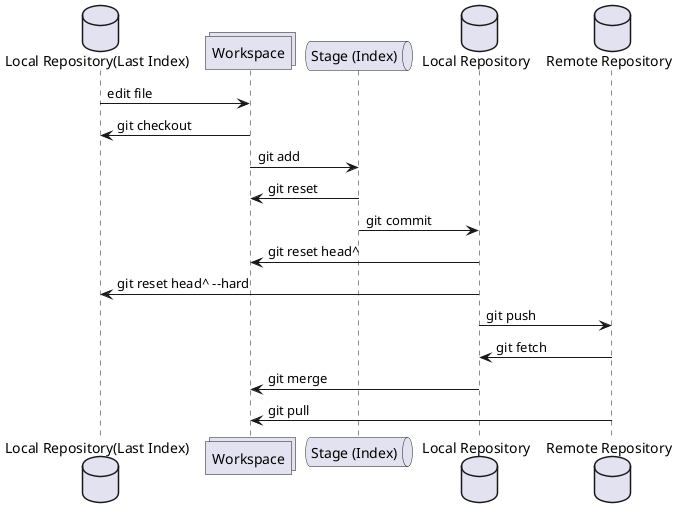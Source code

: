 @startuml
database "Local Repository(Last Index)" as start
collections Workspace as workspace
queue "Stage (Index)" as stage
database "Local Repository" as local
database "Remote Repository" as remote
start -> workspace : edit file
workspace -> start : git checkout 
workspace -> stage : git add 
stage -> workspace : git reset
stage -> local : git commit
local -> workspace : git reset head^
local -> start : git reset head^ --hard
local -> remote : git push
remote -> local : git fetch
local -> workspace : git merge
remote -> workspace : git pull
@enduml
